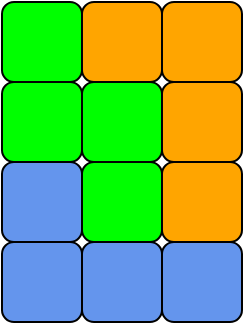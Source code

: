 <mxfile version="22.0.8" type="device">
  <diagram name="Page-1" id="Nt-T0UssJEoqFRsTD-v_">
    <mxGraphModel dx="1026" dy="692" grid="1" gridSize="10" guides="1" tooltips="1" connect="1" arrows="1" fold="1" page="1" pageScale="1" pageWidth="850" pageHeight="1100" math="0" shadow="0">
      <root>
        <mxCell id="0" />
        <mxCell id="1" parent="0" />
        <mxCell id="fjMm2GkVZy0XSw7VctNX-1" value="" style="whiteSpace=wrap;html=1;aspect=fixed;fillColor=#6495ED;rounded=1;shadow=0;glass=0;" vertex="1" parent="1">
          <mxGeometry x="120" y="160" width="40" height="40" as="geometry" />
        </mxCell>
        <mxCell id="fjMm2GkVZy0XSw7VctNX-2" value="" style="whiteSpace=wrap;html=1;aspect=fixed;fillColor=#6495ED;rounded=1;shadow=0;glass=0;" vertex="1" parent="1">
          <mxGeometry x="120" y="200" width="40" height="40" as="geometry" />
        </mxCell>
        <mxCell id="fjMm2GkVZy0XSw7VctNX-3" value="" style="whiteSpace=wrap;html=1;aspect=fixed;fillColor=#6495ED;rounded=1;shadow=0;glass=0;" vertex="1" parent="1">
          <mxGeometry x="160" y="200" width="40" height="40" as="geometry" />
        </mxCell>
        <mxCell id="fjMm2GkVZy0XSw7VctNX-4" value="" style="whiteSpace=wrap;html=1;aspect=fixed;fillColor=#6495ED;rounded=1;shadow=0;glass=0;" vertex="1" parent="1">
          <mxGeometry x="200" y="200" width="40" height="40" as="geometry" />
        </mxCell>
        <mxCell id="fjMm2GkVZy0XSw7VctNX-5" value="" style="whiteSpace=wrap;html=1;aspect=fixed;fillColor=#00FF00;rounded=1;shadow=0;glass=0;" vertex="1" parent="1">
          <mxGeometry x="120" y="120" width="40" height="40" as="geometry" />
        </mxCell>
        <mxCell id="fjMm2GkVZy0XSw7VctNX-6" value="" style="whiteSpace=wrap;html=1;aspect=fixed;fillColor=#00FF00;rounded=1;shadow=0;glass=0;" vertex="1" parent="1">
          <mxGeometry x="160" y="120" width="40" height="40" as="geometry" />
        </mxCell>
        <mxCell id="fjMm2GkVZy0XSw7VctNX-7" value="" style="whiteSpace=wrap;html=1;aspect=fixed;fillColor=#00FF00;rounded=1;shadow=0;glass=0;" vertex="1" parent="1">
          <mxGeometry x="160" y="160" width="40" height="40" as="geometry" />
        </mxCell>
        <mxCell id="fjMm2GkVZy0XSw7VctNX-8" value="" style="whiteSpace=wrap;html=1;aspect=fixed;fillColor=#00FF00;rounded=1;shadow=0;glass=0;" vertex="1" parent="1">
          <mxGeometry x="120" y="80" width="40" height="40" as="geometry" />
        </mxCell>
        <mxCell id="fjMm2GkVZy0XSw7VctNX-10" value="" style="whiteSpace=wrap;html=1;aspect=fixed;fillColor=#FFa500;rounded=1;shadow=0;glass=0;" vertex="1" parent="1">
          <mxGeometry x="200" y="160" width="40" height="40" as="geometry" />
        </mxCell>
        <mxCell id="fjMm2GkVZy0XSw7VctNX-12" value="" style="whiteSpace=wrap;html=1;aspect=fixed;fillColor=#FFa500;rounded=1;shadow=0;glass=0;" vertex="1" parent="1">
          <mxGeometry x="200" y="120" width="40" height="40" as="geometry" />
        </mxCell>
        <mxCell id="fjMm2GkVZy0XSw7VctNX-13" value="" style="whiteSpace=wrap;html=1;aspect=fixed;fillColor=#FFa500;rounded=1;shadow=0;glass=0;" vertex="1" parent="1">
          <mxGeometry x="160" y="80" width="40" height="40" as="geometry" />
        </mxCell>
        <mxCell id="fjMm2GkVZy0XSw7VctNX-14" value="" style="whiteSpace=wrap;html=1;aspect=fixed;fillColor=#FFa500;rounded=1;shadow=0;glass=0;" vertex="1" parent="1">
          <mxGeometry x="200" y="80" width="40" height="40" as="geometry" />
        </mxCell>
      </root>
    </mxGraphModel>
  </diagram>
</mxfile>
